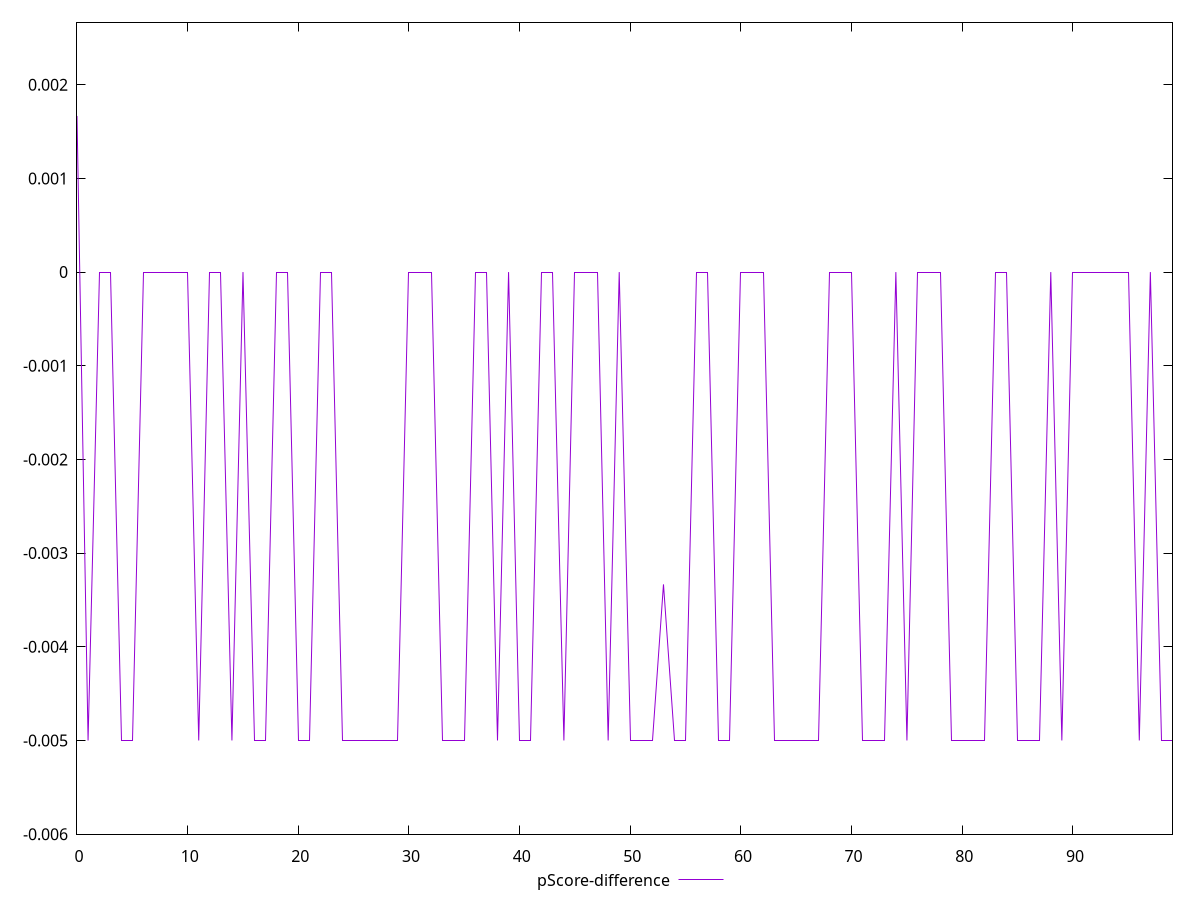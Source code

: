 reset

$pScoreDifference <<EOF
0 0.0016666666666665941
1 -0.0050000000000000044
2 0
3 0
4 -0.0050000000000000044
5 -0.0050000000000000044
6 0
7 0
8 0
9 0
10 0
11 -0.0050000000000000044
12 0
13 0
14 -0.0050000000000000044
15 0
16 -0.0050000000000000044
17 -0.0050000000000000044
18 0
19 0
20 -0.0050000000000000044
21 -0.0050000000000000044
22 0
23 0
24 -0.0050000000000000044
25 -0.0050000000000000044
26 -0.0050000000000000044
27 -0.0050000000000000044
28 -0.0050000000000000044
29 -0.0050000000000000044
30 0
31 0
32 0
33 -0.0050000000000000044
34 -0.0050000000000000044
35 -0.0050000000000000044
36 0
37 0
38 -0.0050000000000000044
39 0
40 -0.0050000000000000044
41 -0.0050000000000000044
42 0
43 0
44 -0.0050000000000000044
45 0
46 0
47 0
48 -0.0050000000000000044
49 0
50 -0.0050000000000000044
51 -0.0050000000000000044
52 -0.0050000000000000044
53 -0.0033333333333332993
54 -0.0050000000000000044
55 -0.0050000000000000044
56 0
57 0
58 -0.0050000000000000044
59 -0.0050000000000000044
60 0
61 0
62 0
63 -0.0050000000000000044
64 -0.0050000000000000044
65 -0.0050000000000000044
66 -0.0050000000000000044
67 -0.0050000000000000044
68 0
69 0
70 0
71 -0.0050000000000000044
72 -0.0050000000000000044
73 -0.0050000000000000044
74 0
75 -0.0050000000000000044
76 0
77 0
78 0
79 -0.0050000000000000044
80 -0.0050000000000000044
81 -0.0050000000000000044
82 -0.0050000000000000044
83 0
84 0
85 -0.0050000000000000044
86 -0.0050000000000000044
87 -0.0050000000000000044
88 0
89 -0.0050000000000000044
90 0
91 0
92 0
93 0
94 0
95 0
96 -0.0050000000000000044
97 0
98 -0.0050000000000000044
99 -0.0050000000000000044
EOF

set key outside below
set xrange [0:99]
set yrange [-0.0060000000000000045:0.002666666666666594]
set trange [-0.0060000000000000045:0.002666666666666594]
set terminal svg size 640, 500 enhanced background rgb 'white'
set output "report_00025_2021-02-22T21:38:55.199Z/unminified-css/samples/pages+cached/pScore-difference/values.svg"

plot $pScoreDifference title "pScore-difference" with line

reset

